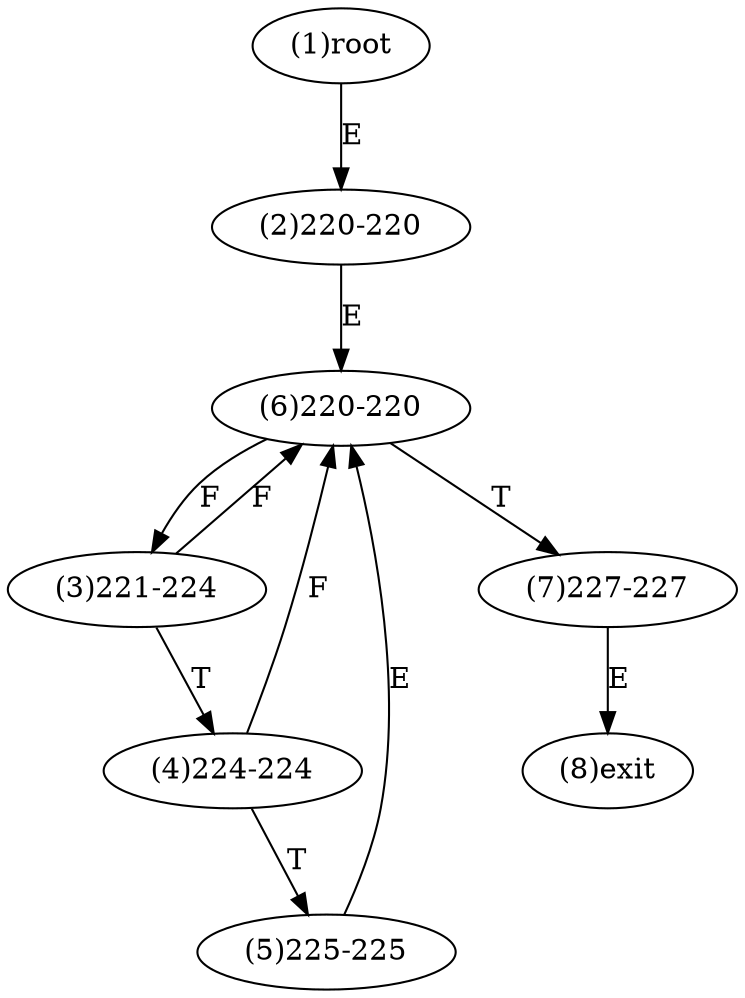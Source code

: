 digraph "" { 
1[ label="(1)root"];
2[ label="(2)220-220"];
3[ label="(3)221-224"];
4[ label="(4)224-224"];
5[ label="(5)225-225"];
6[ label="(6)220-220"];
7[ label="(7)227-227"];
8[ label="(8)exit"];
1->2[ label="E"];
2->6[ label="E"];
3->6[ label="F"];
3->4[ label="T"];
4->6[ label="F"];
4->5[ label="T"];
5->6[ label="E"];
6->3[ label="F"];
6->7[ label="T"];
7->8[ label="E"];
}